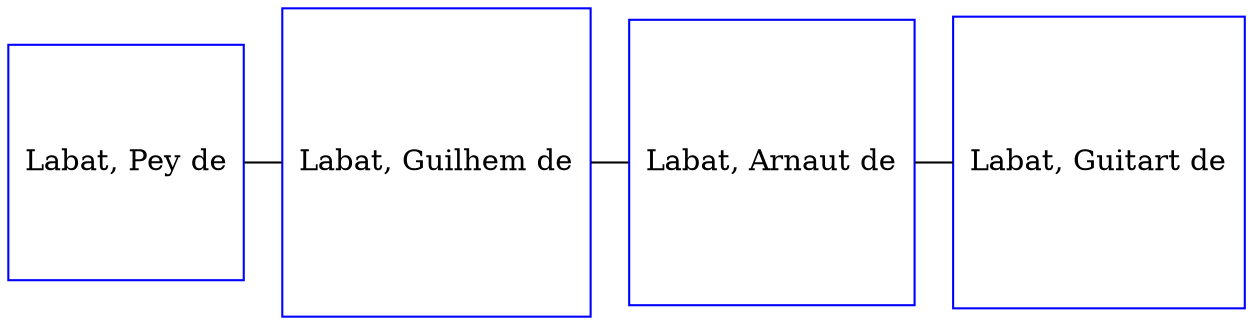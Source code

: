 digraph D {
    edge [dir=none];    node [shape=box];    "015299"   [label="Labat, Pey de", shape=box, regular=1, color="blue"] ;
"015298"   [label="Labat, Guilhem de", shape=box, regular=1, color="blue"] ;
"015301"   [label="Labat, Arnaut de", shape=box, regular=1, color="blue"] ;
"015300"   [label="Labat, Guitart de", shape=box, regular=1, color="blue"] ;
{rank=same; 015299->015298->015301->015300};
}